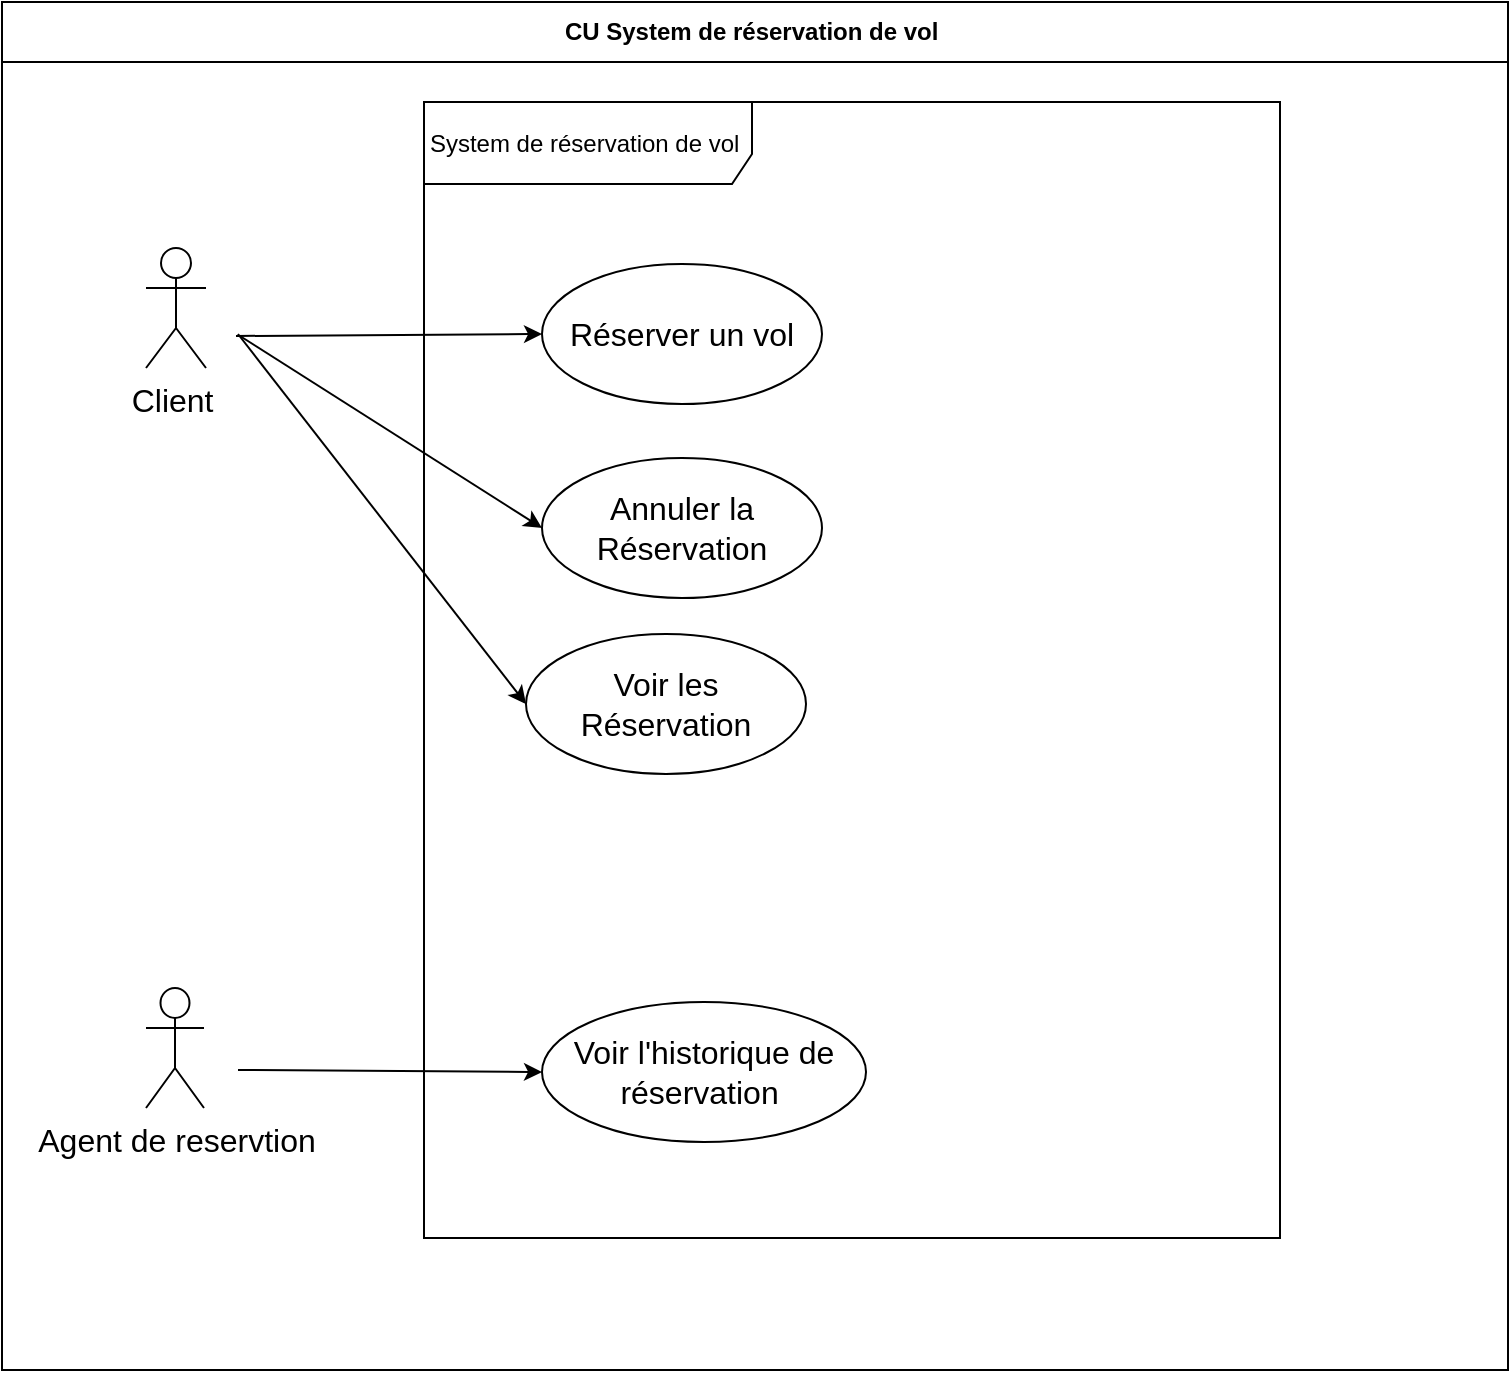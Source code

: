<mxfile version="22.0.8" type="github">
  <diagram name="Page-1" id="JcTLIUm3BI7bA0PVcp6d">
    <mxGraphModel dx="3671" dy="1159" grid="0" gridSize="10" guides="1" tooltips="1" connect="1" arrows="1" fold="1" page="0" pageScale="1" pageWidth="827" pageHeight="1169" math="0" shadow="0">
      <root>
        <mxCell id="0" />
        <mxCell id="1" parent="0" />
        <mxCell id="mLvfb_zTIcYI7D1hQRsq-26" value="CU System de réservation de vol&amp;nbsp;" style="swimlane;fontStyle=1;align=center;horizontal=1;startSize=30;collapsible=0;html=1;whiteSpace=wrap;" vertex="1" parent="1">
          <mxGeometry x="-2706" y="-255" width="753" height="684" as="geometry" />
        </mxCell>
        <mxCell id="mLvfb_zTIcYI7D1hQRsq-27" value="System de réservation de vol&amp;nbsp;" style="shape=umlFrame;whiteSpace=wrap;html=1;pointerEvents=0;recursiveResize=0;container=1;collapsible=0;width=164;height=41;" vertex="1" parent="mLvfb_zTIcYI7D1hQRsq-26">
          <mxGeometry width="428" height="568" relative="1" as="geometry">
            <mxPoint x="211" y="50" as="offset" />
          </mxGeometry>
        </mxCell>
        <mxCell id="mLvfb_zTIcYI7D1hQRsq-33" value="Réserver un vol" style="ellipse;whiteSpace=wrap;html=1;fontSize=16;" vertex="1" parent="mLvfb_zTIcYI7D1hQRsq-27">
          <mxGeometry x="59" y="81" width="140" height="70" as="geometry" />
        </mxCell>
        <mxCell id="mLvfb_zTIcYI7D1hQRsq-34" value="Annuler la Réservation" style="ellipse;whiteSpace=wrap;html=1;fontSize=16;" vertex="1" parent="mLvfb_zTIcYI7D1hQRsq-27">
          <mxGeometry x="59" y="178" width="140" height="70" as="geometry" />
        </mxCell>
        <mxCell id="mLvfb_zTIcYI7D1hQRsq-35" value="Voir les Réservation" style="ellipse;whiteSpace=wrap;html=1;fontSize=16;" vertex="1" parent="mLvfb_zTIcYI7D1hQRsq-27">
          <mxGeometry x="51" y="266" width="140" height="70" as="geometry" />
        </mxCell>
        <mxCell id="mLvfb_zTIcYI7D1hQRsq-39" value="Voir l&#39;historique de réservation&amp;nbsp;" style="ellipse;whiteSpace=wrap;html=1;fontSize=16;" vertex="1" parent="mLvfb_zTIcYI7D1hQRsq-27">
          <mxGeometry x="59" y="450" width="162" height="70" as="geometry" />
        </mxCell>
        <mxCell id="mLvfb_zTIcYI7D1hQRsq-31" value="Client&amp;nbsp;" style="shape=umlActor;verticalLabelPosition=bottom;verticalAlign=top;html=1;outlineConnect=0;fontSize=16;" vertex="1" parent="mLvfb_zTIcYI7D1hQRsq-26">
          <mxGeometry x="72" y="123" width="30" height="60" as="geometry" />
        </mxCell>
        <mxCell id="mLvfb_zTIcYI7D1hQRsq-32" value="Agent de reservtion" style="shape=umlActor;verticalLabelPosition=bottom;verticalAlign=top;html=1;outlineConnect=0;fontSize=16;strokeColor=#000000;" vertex="1" parent="mLvfb_zTIcYI7D1hQRsq-26">
          <mxGeometry x="72" y="493" width="29" height="60" as="geometry" />
        </mxCell>
        <mxCell id="mLvfb_zTIcYI7D1hQRsq-41" value="" style="edgeStyle=none;orthogonalLoop=1;jettySize=auto;html=1;rounded=0;entryX=0;entryY=0.5;entryDx=0;entryDy=0;" edge="1" parent="mLvfb_zTIcYI7D1hQRsq-26" target="mLvfb_zTIcYI7D1hQRsq-33">
          <mxGeometry width="80" relative="1" as="geometry">
            <mxPoint x="117" y="167" as="sourcePoint" />
            <mxPoint x="197" y="167" as="targetPoint" />
            <Array as="points" />
          </mxGeometry>
        </mxCell>
        <mxCell id="mLvfb_zTIcYI7D1hQRsq-40" value="" style="edgeStyle=none;orthogonalLoop=1;jettySize=auto;html=1;rounded=0;entryX=0;entryY=0.5;entryDx=0;entryDy=0;" edge="1" parent="mLvfb_zTIcYI7D1hQRsq-26" target="mLvfb_zTIcYI7D1hQRsq-34">
          <mxGeometry width="80" relative="1" as="geometry">
            <mxPoint x="119" y="167" as="sourcePoint" />
            <mxPoint x="207" y="215" as="targetPoint" />
            <Array as="points" />
          </mxGeometry>
        </mxCell>
        <mxCell id="mLvfb_zTIcYI7D1hQRsq-43" value="" style="edgeStyle=none;orthogonalLoop=1;jettySize=auto;html=1;rounded=0;entryX=0;entryY=0.5;entryDx=0;entryDy=0;" edge="1" parent="mLvfb_zTIcYI7D1hQRsq-26" target="mLvfb_zTIcYI7D1hQRsq-35">
          <mxGeometry width="80" relative="1" as="geometry">
            <mxPoint x="118" y="166" as="sourcePoint" />
            <mxPoint x="209.004" y="232.998" as="targetPoint" />
            <Array as="points" />
          </mxGeometry>
        </mxCell>
        <mxCell id="mLvfb_zTIcYI7D1hQRsq-44" value="" style="edgeStyle=none;orthogonalLoop=1;jettySize=auto;html=1;rounded=0;entryX=0;entryY=0.5;entryDx=0;entryDy=0;" edge="1" parent="mLvfb_zTIcYI7D1hQRsq-26" target="mLvfb_zTIcYI7D1hQRsq-39">
          <mxGeometry width="80" relative="1" as="geometry">
            <mxPoint x="118" y="533.997" as="sourcePoint" />
            <mxPoint x="198" y="533.997" as="targetPoint" />
            <Array as="points" />
          </mxGeometry>
        </mxCell>
      </root>
    </mxGraphModel>
  </diagram>
</mxfile>
